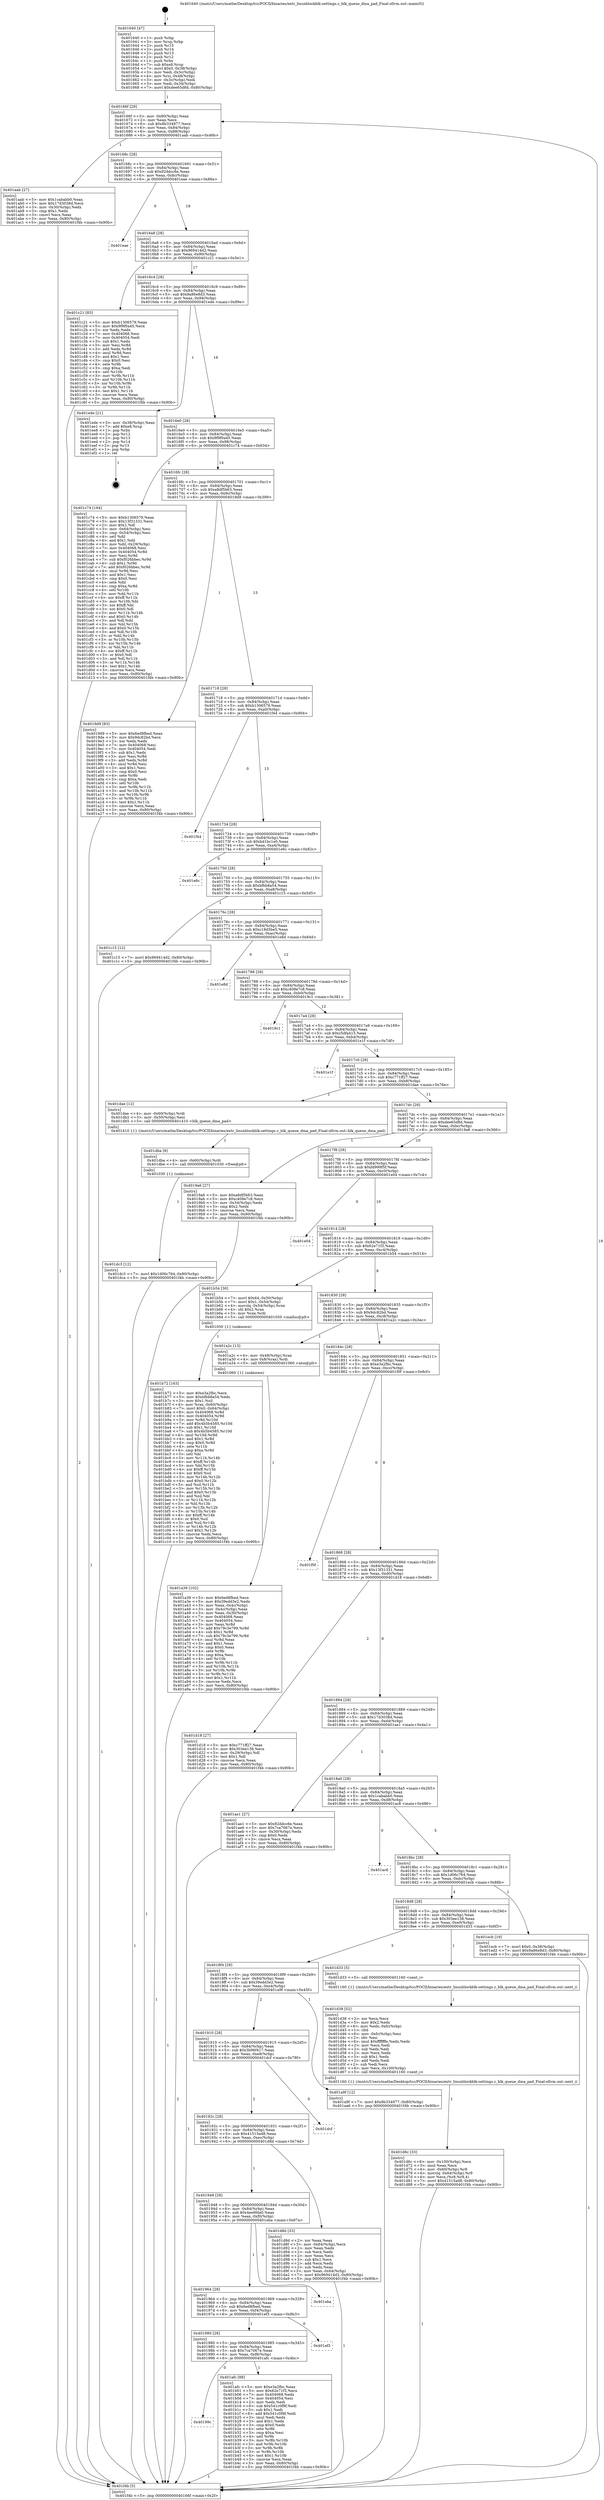 digraph "0x401640" {
  label = "0x401640 (/mnt/c/Users/mathe/Desktop/tcc/POCII/binaries/extr_linuxblockblk-settings.c_blk_queue_dma_pad_Final-ollvm.out::main(0))"
  labelloc = "t"
  node[shape=record]

  Entry [label="",width=0.3,height=0.3,shape=circle,fillcolor=black,style=filled]
  "0x40166f" [label="{
     0x40166f [29]\l
     | [instrs]\l
     &nbsp;&nbsp;0x40166f \<+3\>: mov -0x80(%rbp),%eax\l
     &nbsp;&nbsp;0x401672 \<+2\>: mov %eax,%ecx\l
     &nbsp;&nbsp;0x401674 \<+6\>: sub $0x8b334977,%ecx\l
     &nbsp;&nbsp;0x40167a \<+6\>: mov %eax,-0x84(%rbp)\l
     &nbsp;&nbsp;0x401680 \<+6\>: mov %ecx,-0x88(%rbp)\l
     &nbsp;&nbsp;0x401686 \<+6\>: je 0000000000401aab \<main+0x46b\>\l
  }"]
  "0x401aab" [label="{
     0x401aab [27]\l
     | [instrs]\l
     &nbsp;&nbsp;0x401aab \<+5\>: mov $0x1cababb0,%eax\l
     &nbsp;&nbsp;0x401ab0 \<+5\>: mov $0x17d3038d,%ecx\l
     &nbsp;&nbsp;0x401ab5 \<+3\>: mov -0x30(%rbp),%edx\l
     &nbsp;&nbsp;0x401ab8 \<+3\>: cmp $0x1,%edx\l
     &nbsp;&nbsp;0x401abb \<+3\>: cmovl %ecx,%eax\l
     &nbsp;&nbsp;0x401abe \<+3\>: mov %eax,-0x80(%rbp)\l
     &nbsp;&nbsp;0x401ac1 \<+5\>: jmp 0000000000401f4b \<main+0x90b\>\l
  }"]
  "0x40168c" [label="{
     0x40168c [28]\l
     | [instrs]\l
     &nbsp;&nbsp;0x40168c \<+5\>: jmp 0000000000401691 \<main+0x51\>\l
     &nbsp;&nbsp;0x401691 \<+6\>: mov -0x84(%rbp),%eax\l
     &nbsp;&nbsp;0x401697 \<+5\>: sub $0x92ddcc6e,%eax\l
     &nbsp;&nbsp;0x40169c \<+6\>: mov %eax,-0x8c(%rbp)\l
     &nbsp;&nbsp;0x4016a2 \<+6\>: je 0000000000401eae \<main+0x86e\>\l
  }"]
  Exit [label="",width=0.3,height=0.3,shape=circle,fillcolor=black,style=filled,peripheries=2]
  "0x401eae" [label="{
     0x401eae\l
  }", style=dashed]
  "0x4016a8" [label="{
     0x4016a8 [28]\l
     | [instrs]\l
     &nbsp;&nbsp;0x4016a8 \<+5\>: jmp 00000000004016ad \<main+0x6d\>\l
     &nbsp;&nbsp;0x4016ad \<+6\>: mov -0x84(%rbp),%eax\l
     &nbsp;&nbsp;0x4016b3 \<+5\>: sub $0x969414d2,%eax\l
     &nbsp;&nbsp;0x4016b8 \<+6\>: mov %eax,-0x90(%rbp)\l
     &nbsp;&nbsp;0x4016be \<+6\>: je 0000000000401c21 \<main+0x5e1\>\l
  }"]
  "0x401dc3" [label="{
     0x401dc3 [12]\l
     | [instrs]\l
     &nbsp;&nbsp;0x401dc3 \<+7\>: movl $0x1d06c764,-0x80(%rbp)\l
     &nbsp;&nbsp;0x401dca \<+5\>: jmp 0000000000401f4b \<main+0x90b\>\l
  }"]
  "0x401c21" [label="{
     0x401c21 [83]\l
     | [instrs]\l
     &nbsp;&nbsp;0x401c21 \<+5\>: mov $0xb1306579,%eax\l
     &nbsp;&nbsp;0x401c26 \<+5\>: mov $0x9f9f0a45,%ecx\l
     &nbsp;&nbsp;0x401c2b \<+2\>: xor %edx,%edx\l
     &nbsp;&nbsp;0x401c2d \<+7\>: mov 0x404068,%esi\l
     &nbsp;&nbsp;0x401c34 \<+7\>: mov 0x404054,%edi\l
     &nbsp;&nbsp;0x401c3b \<+3\>: sub $0x1,%edx\l
     &nbsp;&nbsp;0x401c3e \<+3\>: mov %esi,%r8d\l
     &nbsp;&nbsp;0x401c41 \<+3\>: add %edx,%r8d\l
     &nbsp;&nbsp;0x401c44 \<+4\>: imul %r8d,%esi\l
     &nbsp;&nbsp;0x401c48 \<+3\>: and $0x1,%esi\l
     &nbsp;&nbsp;0x401c4b \<+3\>: cmp $0x0,%esi\l
     &nbsp;&nbsp;0x401c4e \<+4\>: sete %r9b\l
     &nbsp;&nbsp;0x401c52 \<+3\>: cmp $0xa,%edi\l
     &nbsp;&nbsp;0x401c55 \<+4\>: setl %r10b\l
     &nbsp;&nbsp;0x401c59 \<+3\>: mov %r9b,%r11b\l
     &nbsp;&nbsp;0x401c5c \<+3\>: and %r10b,%r11b\l
     &nbsp;&nbsp;0x401c5f \<+3\>: xor %r10b,%r9b\l
     &nbsp;&nbsp;0x401c62 \<+3\>: or %r9b,%r11b\l
     &nbsp;&nbsp;0x401c65 \<+4\>: test $0x1,%r11b\l
     &nbsp;&nbsp;0x401c69 \<+3\>: cmovne %ecx,%eax\l
     &nbsp;&nbsp;0x401c6c \<+3\>: mov %eax,-0x80(%rbp)\l
     &nbsp;&nbsp;0x401c6f \<+5\>: jmp 0000000000401f4b \<main+0x90b\>\l
  }"]
  "0x4016c4" [label="{
     0x4016c4 [28]\l
     | [instrs]\l
     &nbsp;&nbsp;0x4016c4 \<+5\>: jmp 00000000004016c9 \<main+0x89\>\l
     &nbsp;&nbsp;0x4016c9 \<+6\>: mov -0x84(%rbp),%eax\l
     &nbsp;&nbsp;0x4016cf \<+5\>: sub $0x9a86e8d3,%eax\l
     &nbsp;&nbsp;0x4016d4 \<+6\>: mov %eax,-0x94(%rbp)\l
     &nbsp;&nbsp;0x4016da \<+6\>: je 0000000000401ede \<main+0x89e\>\l
  }"]
  "0x401dba" [label="{
     0x401dba [9]\l
     | [instrs]\l
     &nbsp;&nbsp;0x401dba \<+4\>: mov -0x60(%rbp),%rdi\l
     &nbsp;&nbsp;0x401dbe \<+5\>: call 0000000000401030 \<free@plt\>\l
     | [calls]\l
     &nbsp;&nbsp;0x401030 \{1\} (unknown)\l
  }"]
  "0x401ede" [label="{
     0x401ede [21]\l
     | [instrs]\l
     &nbsp;&nbsp;0x401ede \<+3\>: mov -0x38(%rbp),%eax\l
     &nbsp;&nbsp;0x401ee1 \<+7\>: add $0xe8,%rsp\l
     &nbsp;&nbsp;0x401ee8 \<+1\>: pop %rbx\l
     &nbsp;&nbsp;0x401ee9 \<+2\>: pop %r12\l
     &nbsp;&nbsp;0x401eeb \<+2\>: pop %r13\l
     &nbsp;&nbsp;0x401eed \<+2\>: pop %r14\l
     &nbsp;&nbsp;0x401eef \<+2\>: pop %r15\l
     &nbsp;&nbsp;0x401ef1 \<+1\>: pop %rbp\l
     &nbsp;&nbsp;0x401ef2 \<+1\>: ret\l
  }"]
  "0x4016e0" [label="{
     0x4016e0 [28]\l
     | [instrs]\l
     &nbsp;&nbsp;0x4016e0 \<+5\>: jmp 00000000004016e5 \<main+0xa5\>\l
     &nbsp;&nbsp;0x4016e5 \<+6\>: mov -0x84(%rbp),%eax\l
     &nbsp;&nbsp;0x4016eb \<+5\>: sub $0x9f9f0a45,%eax\l
     &nbsp;&nbsp;0x4016f0 \<+6\>: mov %eax,-0x98(%rbp)\l
     &nbsp;&nbsp;0x4016f6 \<+6\>: je 0000000000401c74 \<main+0x634\>\l
  }"]
  "0x401d6c" [label="{
     0x401d6c [33]\l
     | [instrs]\l
     &nbsp;&nbsp;0x401d6c \<+6\>: mov -0x100(%rbp),%ecx\l
     &nbsp;&nbsp;0x401d72 \<+3\>: imul %eax,%ecx\l
     &nbsp;&nbsp;0x401d75 \<+4\>: mov -0x60(%rbp),%r8\l
     &nbsp;&nbsp;0x401d79 \<+4\>: movslq -0x64(%rbp),%r9\l
     &nbsp;&nbsp;0x401d7d \<+4\>: mov %ecx,(%r8,%r9,4)\l
     &nbsp;&nbsp;0x401d81 \<+7\>: movl $0x41515ad8,-0x80(%rbp)\l
     &nbsp;&nbsp;0x401d88 \<+5\>: jmp 0000000000401f4b \<main+0x90b\>\l
  }"]
  "0x401c74" [label="{
     0x401c74 [164]\l
     | [instrs]\l
     &nbsp;&nbsp;0x401c74 \<+5\>: mov $0xb1306579,%eax\l
     &nbsp;&nbsp;0x401c79 \<+5\>: mov $0x13f31331,%ecx\l
     &nbsp;&nbsp;0x401c7e \<+2\>: mov $0x1,%dl\l
     &nbsp;&nbsp;0x401c80 \<+3\>: mov -0x64(%rbp),%esi\l
     &nbsp;&nbsp;0x401c83 \<+3\>: cmp -0x54(%rbp),%esi\l
     &nbsp;&nbsp;0x401c86 \<+4\>: setl %dil\l
     &nbsp;&nbsp;0x401c8a \<+4\>: and $0x1,%dil\l
     &nbsp;&nbsp;0x401c8e \<+4\>: mov %dil,-0x29(%rbp)\l
     &nbsp;&nbsp;0x401c92 \<+7\>: mov 0x404068,%esi\l
     &nbsp;&nbsp;0x401c99 \<+8\>: mov 0x404054,%r8d\l
     &nbsp;&nbsp;0x401ca1 \<+3\>: mov %esi,%r9d\l
     &nbsp;&nbsp;0x401ca4 \<+7\>: sub $0xf026bbec,%r9d\l
     &nbsp;&nbsp;0x401cab \<+4\>: sub $0x1,%r9d\l
     &nbsp;&nbsp;0x401caf \<+7\>: add $0xf026bbec,%r9d\l
     &nbsp;&nbsp;0x401cb6 \<+4\>: imul %r9d,%esi\l
     &nbsp;&nbsp;0x401cba \<+3\>: and $0x1,%esi\l
     &nbsp;&nbsp;0x401cbd \<+3\>: cmp $0x0,%esi\l
     &nbsp;&nbsp;0x401cc0 \<+4\>: sete %dil\l
     &nbsp;&nbsp;0x401cc4 \<+4\>: cmp $0xa,%r8d\l
     &nbsp;&nbsp;0x401cc8 \<+4\>: setl %r10b\l
     &nbsp;&nbsp;0x401ccc \<+3\>: mov %dil,%r11b\l
     &nbsp;&nbsp;0x401ccf \<+4\>: xor $0xff,%r11b\l
     &nbsp;&nbsp;0x401cd3 \<+3\>: mov %r10b,%bl\l
     &nbsp;&nbsp;0x401cd6 \<+3\>: xor $0xff,%bl\l
     &nbsp;&nbsp;0x401cd9 \<+3\>: xor $0x0,%dl\l
     &nbsp;&nbsp;0x401cdc \<+3\>: mov %r11b,%r14b\l
     &nbsp;&nbsp;0x401cdf \<+4\>: and $0x0,%r14b\l
     &nbsp;&nbsp;0x401ce3 \<+3\>: and %dl,%dil\l
     &nbsp;&nbsp;0x401ce6 \<+3\>: mov %bl,%r15b\l
     &nbsp;&nbsp;0x401ce9 \<+4\>: and $0x0,%r15b\l
     &nbsp;&nbsp;0x401ced \<+3\>: and %dl,%r10b\l
     &nbsp;&nbsp;0x401cf0 \<+3\>: or %dil,%r14b\l
     &nbsp;&nbsp;0x401cf3 \<+3\>: or %r10b,%r15b\l
     &nbsp;&nbsp;0x401cf6 \<+3\>: xor %r15b,%r14b\l
     &nbsp;&nbsp;0x401cf9 \<+3\>: or %bl,%r11b\l
     &nbsp;&nbsp;0x401cfc \<+4\>: xor $0xff,%r11b\l
     &nbsp;&nbsp;0x401d00 \<+3\>: or $0x0,%dl\l
     &nbsp;&nbsp;0x401d03 \<+3\>: and %dl,%r11b\l
     &nbsp;&nbsp;0x401d06 \<+3\>: or %r11b,%r14b\l
     &nbsp;&nbsp;0x401d09 \<+4\>: test $0x1,%r14b\l
     &nbsp;&nbsp;0x401d0d \<+3\>: cmovne %ecx,%eax\l
     &nbsp;&nbsp;0x401d10 \<+3\>: mov %eax,-0x80(%rbp)\l
     &nbsp;&nbsp;0x401d13 \<+5\>: jmp 0000000000401f4b \<main+0x90b\>\l
  }"]
  "0x4016fc" [label="{
     0x4016fc [28]\l
     | [instrs]\l
     &nbsp;&nbsp;0x4016fc \<+5\>: jmp 0000000000401701 \<main+0xc1\>\l
     &nbsp;&nbsp;0x401701 \<+6\>: mov -0x84(%rbp),%eax\l
     &nbsp;&nbsp;0x401707 \<+5\>: sub $0xa8df5b63,%eax\l
     &nbsp;&nbsp;0x40170c \<+6\>: mov %eax,-0x9c(%rbp)\l
     &nbsp;&nbsp;0x401712 \<+6\>: je 00000000004019d9 \<main+0x399\>\l
  }"]
  "0x401d38" [label="{
     0x401d38 [52]\l
     | [instrs]\l
     &nbsp;&nbsp;0x401d38 \<+2\>: xor %ecx,%ecx\l
     &nbsp;&nbsp;0x401d3a \<+5\>: mov $0x2,%edx\l
     &nbsp;&nbsp;0x401d3f \<+6\>: mov %edx,-0xfc(%rbp)\l
     &nbsp;&nbsp;0x401d45 \<+1\>: cltd\l
     &nbsp;&nbsp;0x401d46 \<+6\>: mov -0xfc(%rbp),%esi\l
     &nbsp;&nbsp;0x401d4c \<+2\>: idiv %esi\l
     &nbsp;&nbsp;0x401d4e \<+6\>: imul $0xfffffffe,%edx,%edx\l
     &nbsp;&nbsp;0x401d54 \<+2\>: mov %ecx,%edi\l
     &nbsp;&nbsp;0x401d56 \<+2\>: sub %edx,%edi\l
     &nbsp;&nbsp;0x401d58 \<+2\>: mov %ecx,%edx\l
     &nbsp;&nbsp;0x401d5a \<+3\>: sub $0x1,%edx\l
     &nbsp;&nbsp;0x401d5d \<+2\>: add %edx,%edi\l
     &nbsp;&nbsp;0x401d5f \<+2\>: sub %edi,%ecx\l
     &nbsp;&nbsp;0x401d61 \<+6\>: mov %ecx,-0x100(%rbp)\l
     &nbsp;&nbsp;0x401d67 \<+5\>: call 0000000000401160 \<next_i\>\l
     | [calls]\l
     &nbsp;&nbsp;0x401160 \{1\} (/mnt/c/Users/mathe/Desktop/tcc/POCII/binaries/extr_linuxblockblk-settings.c_blk_queue_dma_pad_Final-ollvm.out::next_i)\l
  }"]
  "0x4019d9" [label="{
     0x4019d9 [83]\l
     | [instrs]\l
     &nbsp;&nbsp;0x4019d9 \<+5\>: mov $0x6ed8fbed,%eax\l
     &nbsp;&nbsp;0x4019de \<+5\>: mov $0x9dc82bd,%ecx\l
     &nbsp;&nbsp;0x4019e3 \<+2\>: xor %edx,%edx\l
     &nbsp;&nbsp;0x4019e5 \<+7\>: mov 0x404068,%esi\l
     &nbsp;&nbsp;0x4019ec \<+7\>: mov 0x404054,%edi\l
     &nbsp;&nbsp;0x4019f3 \<+3\>: sub $0x1,%edx\l
     &nbsp;&nbsp;0x4019f6 \<+3\>: mov %esi,%r8d\l
     &nbsp;&nbsp;0x4019f9 \<+3\>: add %edx,%r8d\l
     &nbsp;&nbsp;0x4019fc \<+4\>: imul %r8d,%esi\l
     &nbsp;&nbsp;0x401a00 \<+3\>: and $0x1,%esi\l
     &nbsp;&nbsp;0x401a03 \<+3\>: cmp $0x0,%esi\l
     &nbsp;&nbsp;0x401a06 \<+4\>: sete %r9b\l
     &nbsp;&nbsp;0x401a0a \<+3\>: cmp $0xa,%edi\l
     &nbsp;&nbsp;0x401a0d \<+4\>: setl %r10b\l
     &nbsp;&nbsp;0x401a11 \<+3\>: mov %r9b,%r11b\l
     &nbsp;&nbsp;0x401a14 \<+3\>: and %r10b,%r11b\l
     &nbsp;&nbsp;0x401a17 \<+3\>: xor %r10b,%r9b\l
     &nbsp;&nbsp;0x401a1a \<+3\>: or %r9b,%r11b\l
     &nbsp;&nbsp;0x401a1d \<+4\>: test $0x1,%r11b\l
     &nbsp;&nbsp;0x401a21 \<+3\>: cmovne %ecx,%eax\l
     &nbsp;&nbsp;0x401a24 \<+3\>: mov %eax,-0x80(%rbp)\l
     &nbsp;&nbsp;0x401a27 \<+5\>: jmp 0000000000401f4b \<main+0x90b\>\l
  }"]
  "0x401718" [label="{
     0x401718 [28]\l
     | [instrs]\l
     &nbsp;&nbsp;0x401718 \<+5\>: jmp 000000000040171d \<main+0xdd\>\l
     &nbsp;&nbsp;0x40171d \<+6\>: mov -0x84(%rbp),%eax\l
     &nbsp;&nbsp;0x401723 \<+5\>: sub $0xb1306579,%eax\l
     &nbsp;&nbsp;0x401728 \<+6\>: mov %eax,-0xa0(%rbp)\l
     &nbsp;&nbsp;0x40172e \<+6\>: je 0000000000401f44 \<main+0x904\>\l
  }"]
  "0x401b72" [label="{
     0x401b72 [163]\l
     | [instrs]\l
     &nbsp;&nbsp;0x401b72 \<+5\>: mov $0xe3a2fbc,%ecx\l
     &nbsp;&nbsp;0x401b77 \<+5\>: mov $0xbfbb8a54,%edx\l
     &nbsp;&nbsp;0x401b7c \<+3\>: mov $0x1,%sil\l
     &nbsp;&nbsp;0x401b7f \<+4\>: mov %rax,-0x60(%rbp)\l
     &nbsp;&nbsp;0x401b83 \<+7\>: movl $0x0,-0x64(%rbp)\l
     &nbsp;&nbsp;0x401b8a \<+8\>: mov 0x404068,%r8d\l
     &nbsp;&nbsp;0x401b92 \<+8\>: mov 0x404054,%r9d\l
     &nbsp;&nbsp;0x401b9a \<+3\>: mov %r8d,%r10d\l
     &nbsp;&nbsp;0x401b9d \<+7\>: add $0x4b5b4585,%r10d\l
     &nbsp;&nbsp;0x401ba4 \<+4\>: sub $0x1,%r10d\l
     &nbsp;&nbsp;0x401ba8 \<+7\>: sub $0x4b5b4585,%r10d\l
     &nbsp;&nbsp;0x401baf \<+4\>: imul %r10d,%r8d\l
     &nbsp;&nbsp;0x401bb3 \<+4\>: and $0x1,%r8d\l
     &nbsp;&nbsp;0x401bb7 \<+4\>: cmp $0x0,%r8d\l
     &nbsp;&nbsp;0x401bbb \<+4\>: sete %r11b\l
     &nbsp;&nbsp;0x401bbf \<+4\>: cmp $0xa,%r9d\l
     &nbsp;&nbsp;0x401bc3 \<+3\>: setl %bl\l
     &nbsp;&nbsp;0x401bc6 \<+3\>: mov %r11b,%r14b\l
     &nbsp;&nbsp;0x401bc9 \<+4\>: xor $0xff,%r14b\l
     &nbsp;&nbsp;0x401bcd \<+3\>: mov %bl,%r15b\l
     &nbsp;&nbsp;0x401bd0 \<+4\>: xor $0xff,%r15b\l
     &nbsp;&nbsp;0x401bd4 \<+4\>: xor $0x0,%sil\l
     &nbsp;&nbsp;0x401bd8 \<+3\>: mov %r14b,%r12b\l
     &nbsp;&nbsp;0x401bdb \<+4\>: and $0x0,%r12b\l
     &nbsp;&nbsp;0x401bdf \<+3\>: and %sil,%r11b\l
     &nbsp;&nbsp;0x401be2 \<+3\>: mov %r15b,%r13b\l
     &nbsp;&nbsp;0x401be5 \<+4\>: and $0x0,%r13b\l
     &nbsp;&nbsp;0x401be9 \<+3\>: and %sil,%bl\l
     &nbsp;&nbsp;0x401bec \<+3\>: or %r11b,%r12b\l
     &nbsp;&nbsp;0x401bef \<+3\>: or %bl,%r13b\l
     &nbsp;&nbsp;0x401bf2 \<+3\>: xor %r13b,%r12b\l
     &nbsp;&nbsp;0x401bf5 \<+3\>: or %r15b,%r14b\l
     &nbsp;&nbsp;0x401bf8 \<+4\>: xor $0xff,%r14b\l
     &nbsp;&nbsp;0x401bfc \<+4\>: or $0x0,%sil\l
     &nbsp;&nbsp;0x401c00 \<+3\>: and %sil,%r14b\l
     &nbsp;&nbsp;0x401c03 \<+3\>: or %r14b,%r12b\l
     &nbsp;&nbsp;0x401c06 \<+4\>: test $0x1,%r12b\l
     &nbsp;&nbsp;0x401c0a \<+3\>: cmovne %edx,%ecx\l
     &nbsp;&nbsp;0x401c0d \<+3\>: mov %ecx,-0x80(%rbp)\l
     &nbsp;&nbsp;0x401c10 \<+5\>: jmp 0000000000401f4b \<main+0x90b\>\l
  }"]
  "0x401f44" [label="{
     0x401f44\l
  }", style=dashed]
  "0x401734" [label="{
     0x401734 [28]\l
     | [instrs]\l
     &nbsp;&nbsp;0x401734 \<+5\>: jmp 0000000000401739 \<main+0xf9\>\l
     &nbsp;&nbsp;0x401739 \<+6\>: mov -0x84(%rbp),%eax\l
     &nbsp;&nbsp;0x40173f \<+5\>: sub $0xbd1bc1e0,%eax\l
     &nbsp;&nbsp;0x401744 \<+6\>: mov %eax,-0xa4(%rbp)\l
     &nbsp;&nbsp;0x40174a \<+6\>: je 0000000000401e6c \<main+0x82c\>\l
  }"]
  "0x40199c" [label="{
     0x40199c\l
  }", style=dashed]
  "0x401e6c" [label="{
     0x401e6c\l
  }", style=dashed]
  "0x401750" [label="{
     0x401750 [28]\l
     | [instrs]\l
     &nbsp;&nbsp;0x401750 \<+5\>: jmp 0000000000401755 \<main+0x115\>\l
     &nbsp;&nbsp;0x401755 \<+6\>: mov -0x84(%rbp),%eax\l
     &nbsp;&nbsp;0x40175b \<+5\>: sub $0xbfbb8a54,%eax\l
     &nbsp;&nbsp;0x401760 \<+6\>: mov %eax,-0xa8(%rbp)\l
     &nbsp;&nbsp;0x401766 \<+6\>: je 0000000000401c15 \<main+0x5d5\>\l
  }"]
  "0x401afc" [label="{
     0x401afc [88]\l
     | [instrs]\l
     &nbsp;&nbsp;0x401afc \<+5\>: mov $0xe3a2fbc,%eax\l
     &nbsp;&nbsp;0x401b01 \<+5\>: mov $0x62e71f3,%ecx\l
     &nbsp;&nbsp;0x401b06 \<+7\>: mov 0x404068,%edx\l
     &nbsp;&nbsp;0x401b0d \<+7\>: mov 0x404054,%esi\l
     &nbsp;&nbsp;0x401b14 \<+2\>: mov %edx,%edi\l
     &nbsp;&nbsp;0x401b16 \<+6\>: sub $0x541c0f9f,%edi\l
     &nbsp;&nbsp;0x401b1c \<+3\>: sub $0x1,%edi\l
     &nbsp;&nbsp;0x401b1f \<+6\>: add $0x541c0f9f,%edi\l
     &nbsp;&nbsp;0x401b25 \<+3\>: imul %edi,%edx\l
     &nbsp;&nbsp;0x401b28 \<+3\>: and $0x1,%edx\l
     &nbsp;&nbsp;0x401b2b \<+3\>: cmp $0x0,%edx\l
     &nbsp;&nbsp;0x401b2e \<+4\>: sete %r8b\l
     &nbsp;&nbsp;0x401b32 \<+3\>: cmp $0xa,%esi\l
     &nbsp;&nbsp;0x401b35 \<+4\>: setl %r9b\l
     &nbsp;&nbsp;0x401b39 \<+3\>: mov %r8b,%r10b\l
     &nbsp;&nbsp;0x401b3c \<+3\>: and %r9b,%r10b\l
     &nbsp;&nbsp;0x401b3f \<+3\>: xor %r9b,%r8b\l
     &nbsp;&nbsp;0x401b42 \<+3\>: or %r8b,%r10b\l
     &nbsp;&nbsp;0x401b45 \<+4\>: test $0x1,%r10b\l
     &nbsp;&nbsp;0x401b49 \<+3\>: cmovne %ecx,%eax\l
     &nbsp;&nbsp;0x401b4c \<+3\>: mov %eax,-0x80(%rbp)\l
     &nbsp;&nbsp;0x401b4f \<+5\>: jmp 0000000000401f4b \<main+0x90b\>\l
  }"]
  "0x401c15" [label="{
     0x401c15 [12]\l
     | [instrs]\l
     &nbsp;&nbsp;0x401c15 \<+7\>: movl $0x969414d2,-0x80(%rbp)\l
     &nbsp;&nbsp;0x401c1c \<+5\>: jmp 0000000000401f4b \<main+0x90b\>\l
  }"]
  "0x40176c" [label="{
     0x40176c [28]\l
     | [instrs]\l
     &nbsp;&nbsp;0x40176c \<+5\>: jmp 0000000000401771 \<main+0x131\>\l
     &nbsp;&nbsp;0x401771 \<+6\>: mov -0x84(%rbp),%eax\l
     &nbsp;&nbsp;0x401777 \<+5\>: sub $0xc18d5be5,%eax\l
     &nbsp;&nbsp;0x40177c \<+6\>: mov %eax,-0xac(%rbp)\l
     &nbsp;&nbsp;0x401782 \<+6\>: je 0000000000401e8d \<main+0x84d\>\l
  }"]
  "0x401980" [label="{
     0x401980 [28]\l
     | [instrs]\l
     &nbsp;&nbsp;0x401980 \<+5\>: jmp 0000000000401985 \<main+0x345\>\l
     &nbsp;&nbsp;0x401985 \<+6\>: mov -0x84(%rbp),%eax\l
     &nbsp;&nbsp;0x40198b \<+5\>: sub $0x7ca7067e,%eax\l
     &nbsp;&nbsp;0x401990 \<+6\>: mov %eax,-0xf8(%rbp)\l
     &nbsp;&nbsp;0x401996 \<+6\>: je 0000000000401afc \<main+0x4bc\>\l
  }"]
  "0x401e8d" [label="{
     0x401e8d\l
  }", style=dashed]
  "0x401788" [label="{
     0x401788 [28]\l
     | [instrs]\l
     &nbsp;&nbsp;0x401788 \<+5\>: jmp 000000000040178d \<main+0x14d\>\l
     &nbsp;&nbsp;0x40178d \<+6\>: mov -0x84(%rbp),%eax\l
     &nbsp;&nbsp;0x401793 \<+5\>: sub $0xc408e7c8,%eax\l
     &nbsp;&nbsp;0x401798 \<+6\>: mov %eax,-0xb0(%rbp)\l
     &nbsp;&nbsp;0x40179e \<+6\>: je 00000000004019c1 \<main+0x381\>\l
  }"]
  "0x401ef3" [label="{
     0x401ef3\l
  }", style=dashed]
  "0x4019c1" [label="{
     0x4019c1\l
  }", style=dashed]
  "0x4017a4" [label="{
     0x4017a4 [28]\l
     | [instrs]\l
     &nbsp;&nbsp;0x4017a4 \<+5\>: jmp 00000000004017a9 \<main+0x169\>\l
     &nbsp;&nbsp;0x4017a9 \<+6\>: mov -0x84(%rbp),%eax\l
     &nbsp;&nbsp;0x4017af \<+5\>: sub $0xc5dfa415,%eax\l
     &nbsp;&nbsp;0x4017b4 \<+6\>: mov %eax,-0xb4(%rbp)\l
     &nbsp;&nbsp;0x4017ba \<+6\>: je 0000000000401e1f \<main+0x7df\>\l
  }"]
  "0x401964" [label="{
     0x401964 [28]\l
     | [instrs]\l
     &nbsp;&nbsp;0x401964 \<+5\>: jmp 0000000000401969 \<main+0x329\>\l
     &nbsp;&nbsp;0x401969 \<+6\>: mov -0x84(%rbp),%eax\l
     &nbsp;&nbsp;0x40196f \<+5\>: sub $0x6ed8fbed,%eax\l
     &nbsp;&nbsp;0x401974 \<+6\>: mov %eax,-0xf4(%rbp)\l
     &nbsp;&nbsp;0x40197a \<+6\>: je 0000000000401ef3 \<main+0x8b3\>\l
  }"]
  "0x401e1f" [label="{
     0x401e1f\l
  }", style=dashed]
  "0x4017c0" [label="{
     0x4017c0 [28]\l
     | [instrs]\l
     &nbsp;&nbsp;0x4017c0 \<+5\>: jmp 00000000004017c5 \<main+0x185\>\l
     &nbsp;&nbsp;0x4017c5 \<+6\>: mov -0x84(%rbp),%eax\l
     &nbsp;&nbsp;0x4017cb \<+5\>: sub $0xc771ff27,%eax\l
     &nbsp;&nbsp;0x4017d0 \<+6\>: mov %eax,-0xb8(%rbp)\l
     &nbsp;&nbsp;0x4017d6 \<+6\>: je 0000000000401dae \<main+0x76e\>\l
  }"]
  "0x401eba" [label="{
     0x401eba\l
  }", style=dashed]
  "0x401dae" [label="{
     0x401dae [12]\l
     | [instrs]\l
     &nbsp;&nbsp;0x401dae \<+4\>: mov -0x60(%rbp),%rdi\l
     &nbsp;&nbsp;0x401db2 \<+3\>: mov -0x50(%rbp),%esi\l
     &nbsp;&nbsp;0x401db5 \<+5\>: call 0000000000401410 \<blk_queue_dma_pad\>\l
     | [calls]\l
     &nbsp;&nbsp;0x401410 \{1\} (/mnt/c/Users/mathe/Desktop/tcc/POCII/binaries/extr_linuxblockblk-settings.c_blk_queue_dma_pad_Final-ollvm.out::blk_queue_dma_pad)\l
  }"]
  "0x4017dc" [label="{
     0x4017dc [28]\l
     | [instrs]\l
     &nbsp;&nbsp;0x4017dc \<+5\>: jmp 00000000004017e1 \<main+0x1a1\>\l
     &nbsp;&nbsp;0x4017e1 \<+6\>: mov -0x84(%rbp),%eax\l
     &nbsp;&nbsp;0x4017e7 \<+5\>: sub $0xdee65d8d,%eax\l
     &nbsp;&nbsp;0x4017ec \<+6\>: mov %eax,-0xbc(%rbp)\l
     &nbsp;&nbsp;0x4017f2 \<+6\>: je 00000000004019a6 \<main+0x366\>\l
  }"]
  "0x401948" [label="{
     0x401948 [28]\l
     | [instrs]\l
     &nbsp;&nbsp;0x401948 \<+5\>: jmp 000000000040194d \<main+0x30d\>\l
     &nbsp;&nbsp;0x40194d \<+6\>: mov -0x84(%rbp),%eax\l
     &nbsp;&nbsp;0x401953 \<+5\>: sub $0x4ee9fda0,%eax\l
     &nbsp;&nbsp;0x401958 \<+6\>: mov %eax,-0xf0(%rbp)\l
     &nbsp;&nbsp;0x40195e \<+6\>: je 0000000000401eba \<main+0x87a\>\l
  }"]
  "0x4019a6" [label="{
     0x4019a6 [27]\l
     | [instrs]\l
     &nbsp;&nbsp;0x4019a6 \<+5\>: mov $0xa8df5b63,%eax\l
     &nbsp;&nbsp;0x4019ab \<+5\>: mov $0xc408e7c8,%ecx\l
     &nbsp;&nbsp;0x4019b0 \<+3\>: mov -0x34(%rbp),%edx\l
     &nbsp;&nbsp;0x4019b3 \<+3\>: cmp $0x2,%edx\l
     &nbsp;&nbsp;0x4019b6 \<+3\>: cmovne %ecx,%eax\l
     &nbsp;&nbsp;0x4019b9 \<+3\>: mov %eax,-0x80(%rbp)\l
     &nbsp;&nbsp;0x4019bc \<+5\>: jmp 0000000000401f4b \<main+0x90b\>\l
  }"]
  "0x4017f8" [label="{
     0x4017f8 [28]\l
     | [instrs]\l
     &nbsp;&nbsp;0x4017f8 \<+5\>: jmp 00000000004017fd \<main+0x1bd\>\l
     &nbsp;&nbsp;0x4017fd \<+6\>: mov -0x84(%rbp),%eax\l
     &nbsp;&nbsp;0x401803 \<+5\>: sub $0xfd999f5f,%eax\l
     &nbsp;&nbsp;0x401808 \<+6\>: mov %eax,-0xc0(%rbp)\l
     &nbsp;&nbsp;0x40180e \<+6\>: je 0000000000401e04 \<main+0x7c4\>\l
  }"]
  "0x401f4b" [label="{
     0x401f4b [5]\l
     | [instrs]\l
     &nbsp;&nbsp;0x401f4b \<+5\>: jmp 000000000040166f \<main+0x2f\>\l
  }"]
  "0x401640" [label="{
     0x401640 [47]\l
     | [instrs]\l
     &nbsp;&nbsp;0x401640 \<+1\>: push %rbp\l
     &nbsp;&nbsp;0x401641 \<+3\>: mov %rsp,%rbp\l
     &nbsp;&nbsp;0x401644 \<+2\>: push %r15\l
     &nbsp;&nbsp;0x401646 \<+2\>: push %r14\l
     &nbsp;&nbsp;0x401648 \<+2\>: push %r13\l
     &nbsp;&nbsp;0x40164a \<+2\>: push %r12\l
     &nbsp;&nbsp;0x40164c \<+1\>: push %rbx\l
     &nbsp;&nbsp;0x40164d \<+7\>: sub $0xe8,%rsp\l
     &nbsp;&nbsp;0x401654 \<+7\>: movl $0x0,-0x38(%rbp)\l
     &nbsp;&nbsp;0x40165b \<+3\>: mov %edi,-0x3c(%rbp)\l
     &nbsp;&nbsp;0x40165e \<+4\>: mov %rsi,-0x48(%rbp)\l
     &nbsp;&nbsp;0x401662 \<+3\>: mov -0x3c(%rbp),%edi\l
     &nbsp;&nbsp;0x401665 \<+3\>: mov %edi,-0x34(%rbp)\l
     &nbsp;&nbsp;0x401668 \<+7\>: movl $0xdee65d8d,-0x80(%rbp)\l
  }"]
  "0x401d8d" [label="{
     0x401d8d [33]\l
     | [instrs]\l
     &nbsp;&nbsp;0x401d8d \<+2\>: xor %eax,%eax\l
     &nbsp;&nbsp;0x401d8f \<+3\>: mov -0x64(%rbp),%ecx\l
     &nbsp;&nbsp;0x401d92 \<+2\>: mov %eax,%edx\l
     &nbsp;&nbsp;0x401d94 \<+2\>: sub %ecx,%edx\l
     &nbsp;&nbsp;0x401d96 \<+2\>: mov %eax,%ecx\l
     &nbsp;&nbsp;0x401d98 \<+3\>: sub $0x1,%ecx\l
     &nbsp;&nbsp;0x401d9b \<+2\>: add %ecx,%edx\l
     &nbsp;&nbsp;0x401d9d \<+2\>: sub %edx,%eax\l
     &nbsp;&nbsp;0x401d9f \<+3\>: mov %eax,-0x64(%rbp)\l
     &nbsp;&nbsp;0x401da2 \<+7\>: movl $0x969414d2,-0x80(%rbp)\l
     &nbsp;&nbsp;0x401da9 \<+5\>: jmp 0000000000401f4b \<main+0x90b\>\l
  }"]
  "0x401e04" [label="{
     0x401e04\l
  }", style=dashed]
  "0x401814" [label="{
     0x401814 [28]\l
     | [instrs]\l
     &nbsp;&nbsp;0x401814 \<+5\>: jmp 0000000000401819 \<main+0x1d9\>\l
     &nbsp;&nbsp;0x401819 \<+6\>: mov -0x84(%rbp),%eax\l
     &nbsp;&nbsp;0x40181f \<+5\>: sub $0x62e71f3,%eax\l
     &nbsp;&nbsp;0x401824 \<+6\>: mov %eax,-0xc4(%rbp)\l
     &nbsp;&nbsp;0x40182a \<+6\>: je 0000000000401b54 \<main+0x514\>\l
  }"]
  "0x40192c" [label="{
     0x40192c [28]\l
     | [instrs]\l
     &nbsp;&nbsp;0x40192c \<+5\>: jmp 0000000000401931 \<main+0x2f1\>\l
     &nbsp;&nbsp;0x401931 \<+6\>: mov -0x84(%rbp),%eax\l
     &nbsp;&nbsp;0x401937 \<+5\>: sub $0x41515ad8,%eax\l
     &nbsp;&nbsp;0x40193c \<+6\>: mov %eax,-0xec(%rbp)\l
     &nbsp;&nbsp;0x401942 \<+6\>: je 0000000000401d8d \<main+0x74d\>\l
  }"]
  "0x401b54" [label="{
     0x401b54 [30]\l
     | [instrs]\l
     &nbsp;&nbsp;0x401b54 \<+7\>: movl $0x64,-0x50(%rbp)\l
     &nbsp;&nbsp;0x401b5b \<+7\>: movl $0x1,-0x54(%rbp)\l
     &nbsp;&nbsp;0x401b62 \<+4\>: movslq -0x54(%rbp),%rax\l
     &nbsp;&nbsp;0x401b66 \<+4\>: shl $0x2,%rax\l
     &nbsp;&nbsp;0x401b6a \<+3\>: mov %rax,%rdi\l
     &nbsp;&nbsp;0x401b6d \<+5\>: call 0000000000401050 \<malloc@plt\>\l
     | [calls]\l
     &nbsp;&nbsp;0x401050 \{1\} (unknown)\l
  }"]
  "0x401830" [label="{
     0x401830 [28]\l
     | [instrs]\l
     &nbsp;&nbsp;0x401830 \<+5\>: jmp 0000000000401835 \<main+0x1f5\>\l
     &nbsp;&nbsp;0x401835 \<+6\>: mov -0x84(%rbp),%eax\l
     &nbsp;&nbsp;0x40183b \<+5\>: sub $0x9dc82bd,%eax\l
     &nbsp;&nbsp;0x401840 \<+6\>: mov %eax,-0xc8(%rbp)\l
     &nbsp;&nbsp;0x401846 \<+6\>: je 0000000000401a2c \<main+0x3ec\>\l
  }"]
  "0x401dcf" [label="{
     0x401dcf\l
  }", style=dashed]
  "0x401a2c" [label="{
     0x401a2c [13]\l
     | [instrs]\l
     &nbsp;&nbsp;0x401a2c \<+4\>: mov -0x48(%rbp),%rax\l
     &nbsp;&nbsp;0x401a30 \<+4\>: mov 0x8(%rax),%rdi\l
     &nbsp;&nbsp;0x401a34 \<+5\>: call 0000000000401060 \<atoi@plt\>\l
     | [calls]\l
     &nbsp;&nbsp;0x401060 \{1\} (unknown)\l
  }"]
  "0x40184c" [label="{
     0x40184c [28]\l
     | [instrs]\l
     &nbsp;&nbsp;0x40184c \<+5\>: jmp 0000000000401851 \<main+0x211\>\l
     &nbsp;&nbsp;0x401851 \<+6\>: mov -0x84(%rbp),%eax\l
     &nbsp;&nbsp;0x401857 \<+5\>: sub $0xe3a2fbc,%eax\l
     &nbsp;&nbsp;0x40185c \<+6\>: mov %eax,-0xcc(%rbp)\l
     &nbsp;&nbsp;0x401862 \<+6\>: je 0000000000401f0f \<main+0x8cf\>\l
  }"]
  "0x401a39" [label="{
     0x401a39 [102]\l
     | [instrs]\l
     &nbsp;&nbsp;0x401a39 \<+5\>: mov $0x6ed8fbed,%ecx\l
     &nbsp;&nbsp;0x401a3e \<+5\>: mov $0x39edd3e2,%edx\l
     &nbsp;&nbsp;0x401a43 \<+3\>: mov %eax,-0x4c(%rbp)\l
     &nbsp;&nbsp;0x401a46 \<+3\>: mov -0x4c(%rbp),%eax\l
     &nbsp;&nbsp;0x401a49 \<+3\>: mov %eax,-0x30(%rbp)\l
     &nbsp;&nbsp;0x401a4c \<+7\>: mov 0x404068,%eax\l
     &nbsp;&nbsp;0x401a53 \<+7\>: mov 0x404054,%esi\l
     &nbsp;&nbsp;0x401a5a \<+3\>: mov %eax,%r8d\l
     &nbsp;&nbsp;0x401a5d \<+7\>: add $0x79c3e799,%r8d\l
     &nbsp;&nbsp;0x401a64 \<+4\>: sub $0x1,%r8d\l
     &nbsp;&nbsp;0x401a68 \<+7\>: sub $0x79c3e799,%r8d\l
     &nbsp;&nbsp;0x401a6f \<+4\>: imul %r8d,%eax\l
     &nbsp;&nbsp;0x401a73 \<+3\>: and $0x1,%eax\l
     &nbsp;&nbsp;0x401a76 \<+3\>: cmp $0x0,%eax\l
     &nbsp;&nbsp;0x401a79 \<+4\>: sete %r9b\l
     &nbsp;&nbsp;0x401a7d \<+3\>: cmp $0xa,%esi\l
     &nbsp;&nbsp;0x401a80 \<+4\>: setl %r10b\l
     &nbsp;&nbsp;0x401a84 \<+3\>: mov %r9b,%r11b\l
     &nbsp;&nbsp;0x401a87 \<+3\>: and %r10b,%r11b\l
     &nbsp;&nbsp;0x401a8a \<+3\>: xor %r10b,%r9b\l
     &nbsp;&nbsp;0x401a8d \<+3\>: or %r9b,%r11b\l
     &nbsp;&nbsp;0x401a90 \<+4\>: test $0x1,%r11b\l
     &nbsp;&nbsp;0x401a94 \<+3\>: cmovne %edx,%ecx\l
     &nbsp;&nbsp;0x401a97 \<+3\>: mov %ecx,-0x80(%rbp)\l
     &nbsp;&nbsp;0x401a9a \<+5\>: jmp 0000000000401f4b \<main+0x90b\>\l
  }"]
  "0x401910" [label="{
     0x401910 [28]\l
     | [instrs]\l
     &nbsp;&nbsp;0x401910 \<+5\>: jmp 0000000000401915 \<main+0x2d5\>\l
     &nbsp;&nbsp;0x401915 \<+6\>: mov -0x84(%rbp),%eax\l
     &nbsp;&nbsp;0x40191b \<+5\>: sub $0x3b96f417,%eax\l
     &nbsp;&nbsp;0x401920 \<+6\>: mov %eax,-0xe8(%rbp)\l
     &nbsp;&nbsp;0x401926 \<+6\>: je 0000000000401dcf \<main+0x78f\>\l
  }"]
  "0x401f0f" [label="{
     0x401f0f\l
  }", style=dashed]
  "0x401868" [label="{
     0x401868 [28]\l
     | [instrs]\l
     &nbsp;&nbsp;0x401868 \<+5\>: jmp 000000000040186d \<main+0x22d\>\l
     &nbsp;&nbsp;0x40186d \<+6\>: mov -0x84(%rbp),%eax\l
     &nbsp;&nbsp;0x401873 \<+5\>: sub $0x13f31331,%eax\l
     &nbsp;&nbsp;0x401878 \<+6\>: mov %eax,-0xd0(%rbp)\l
     &nbsp;&nbsp;0x40187e \<+6\>: je 0000000000401d18 \<main+0x6d8\>\l
  }"]
  "0x401a9f" [label="{
     0x401a9f [12]\l
     | [instrs]\l
     &nbsp;&nbsp;0x401a9f \<+7\>: movl $0x8b334977,-0x80(%rbp)\l
     &nbsp;&nbsp;0x401aa6 \<+5\>: jmp 0000000000401f4b \<main+0x90b\>\l
  }"]
  "0x401d18" [label="{
     0x401d18 [27]\l
     | [instrs]\l
     &nbsp;&nbsp;0x401d18 \<+5\>: mov $0xc771ff27,%eax\l
     &nbsp;&nbsp;0x401d1d \<+5\>: mov $0x303ee138,%ecx\l
     &nbsp;&nbsp;0x401d22 \<+3\>: mov -0x29(%rbp),%dl\l
     &nbsp;&nbsp;0x401d25 \<+3\>: test $0x1,%dl\l
     &nbsp;&nbsp;0x401d28 \<+3\>: cmovne %ecx,%eax\l
     &nbsp;&nbsp;0x401d2b \<+3\>: mov %eax,-0x80(%rbp)\l
     &nbsp;&nbsp;0x401d2e \<+5\>: jmp 0000000000401f4b \<main+0x90b\>\l
  }"]
  "0x401884" [label="{
     0x401884 [28]\l
     | [instrs]\l
     &nbsp;&nbsp;0x401884 \<+5\>: jmp 0000000000401889 \<main+0x249\>\l
     &nbsp;&nbsp;0x401889 \<+6\>: mov -0x84(%rbp),%eax\l
     &nbsp;&nbsp;0x40188f \<+5\>: sub $0x17d3038d,%eax\l
     &nbsp;&nbsp;0x401894 \<+6\>: mov %eax,-0xd4(%rbp)\l
     &nbsp;&nbsp;0x40189a \<+6\>: je 0000000000401ae1 \<main+0x4a1\>\l
  }"]
  "0x4018f4" [label="{
     0x4018f4 [28]\l
     | [instrs]\l
     &nbsp;&nbsp;0x4018f4 \<+5\>: jmp 00000000004018f9 \<main+0x2b9\>\l
     &nbsp;&nbsp;0x4018f9 \<+6\>: mov -0x84(%rbp),%eax\l
     &nbsp;&nbsp;0x4018ff \<+5\>: sub $0x39edd3e2,%eax\l
     &nbsp;&nbsp;0x401904 \<+6\>: mov %eax,-0xe4(%rbp)\l
     &nbsp;&nbsp;0x40190a \<+6\>: je 0000000000401a9f \<main+0x45f\>\l
  }"]
  "0x401ae1" [label="{
     0x401ae1 [27]\l
     | [instrs]\l
     &nbsp;&nbsp;0x401ae1 \<+5\>: mov $0x92ddcc6e,%eax\l
     &nbsp;&nbsp;0x401ae6 \<+5\>: mov $0x7ca7067e,%ecx\l
     &nbsp;&nbsp;0x401aeb \<+3\>: mov -0x30(%rbp),%edx\l
     &nbsp;&nbsp;0x401aee \<+3\>: cmp $0x0,%edx\l
     &nbsp;&nbsp;0x401af1 \<+3\>: cmove %ecx,%eax\l
     &nbsp;&nbsp;0x401af4 \<+3\>: mov %eax,-0x80(%rbp)\l
     &nbsp;&nbsp;0x401af7 \<+5\>: jmp 0000000000401f4b \<main+0x90b\>\l
  }"]
  "0x4018a0" [label="{
     0x4018a0 [28]\l
     | [instrs]\l
     &nbsp;&nbsp;0x4018a0 \<+5\>: jmp 00000000004018a5 \<main+0x265\>\l
     &nbsp;&nbsp;0x4018a5 \<+6\>: mov -0x84(%rbp),%eax\l
     &nbsp;&nbsp;0x4018ab \<+5\>: sub $0x1cababb0,%eax\l
     &nbsp;&nbsp;0x4018b0 \<+6\>: mov %eax,-0xd8(%rbp)\l
     &nbsp;&nbsp;0x4018b6 \<+6\>: je 0000000000401ac6 \<main+0x486\>\l
  }"]
  "0x401d33" [label="{
     0x401d33 [5]\l
     | [instrs]\l
     &nbsp;&nbsp;0x401d33 \<+5\>: call 0000000000401160 \<next_i\>\l
     | [calls]\l
     &nbsp;&nbsp;0x401160 \{1\} (/mnt/c/Users/mathe/Desktop/tcc/POCII/binaries/extr_linuxblockblk-settings.c_blk_queue_dma_pad_Final-ollvm.out::next_i)\l
  }"]
  "0x401ac6" [label="{
     0x401ac6\l
  }", style=dashed]
  "0x4018bc" [label="{
     0x4018bc [28]\l
     | [instrs]\l
     &nbsp;&nbsp;0x4018bc \<+5\>: jmp 00000000004018c1 \<main+0x281\>\l
     &nbsp;&nbsp;0x4018c1 \<+6\>: mov -0x84(%rbp),%eax\l
     &nbsp;&nbsp;0x4018c7 \<+5\>: sub $0x1d06c764,%eax\l
     &nbsp;&nbsp;0x4018cc \<+6\>: mov %eax,-0xdc(%rbp)\l
     &nbsp;&nbsp;0x4018d2 \<+6\>: je 0000000000401ecb \<main+0x88b\>\l
  }"]
  "0x4018d8" [label="{
     0x4018d8 [28]\l
     | [instrs]\l
     &nbsp;&nbsp;0x4018d8 \<+5\>: jmp 00000000004018dd \<main+0x29d\>\l
     &nbsp;&nbsp;0x4018dd \<+6\>: mov -0x84(%rbp),%eax\l
     &nbsp;&nbsp;0x4018e3 \<+5\>: sub $0x303ee138,%eax\l
     &nbsp;&nbsp;0x4018e8 \<+6\>: mov %eax,-0xe0(%rbp)\l
     &nbsp;&nbsp;0x4018ee \<+6\>: je 0000000000401d33 \<main+0x6f3\>\l
  }"]
  "0x401ecb" [label="{
     0x401ecb [19]\l
     | [instrs]\l
     &nbsp;&nbsp;0x401ecb \<+7\>: movl $0x0,-0x38(%rbp)\l
     &nbsp;&nbsp;0x401ed2 \<+7\>: movl $0x9a86e8d3,-0x80(%rbp)\l
     &nbsp;&nbsp;0x401ed9 \<+5\>: jmp 0000000000401f4b \<main+0x90b\>\l
  }"]
  Entry -> "0x401640" [label=" 1"]
  "0x40166f" -> "0x401aab" [label=" 1"]
  "0x40166f" -> "0x40168c" [label=" 19"]
  "0x401ede" -> Exit [label=" 1"]
  "0x40168c" -> "0x401eae" [label=" 0"]
  "0x40168c" -> "0x4016a8" [label=" 19"]
  "0x401ecb" -> "0x401f4b" [label=" 1"]
  "0x4016a8" -> "0x401c21" [label=" 2"]
  "0x4016a8" -> "0x4016c4" [label=" 17"]
  "0x401dc3" -> "0x401f4b" [label=" 1"]
  "0x4016c4" -> "0x401ede" [label=" 1"]
  "0x4016c4" -> "0x4016e0" [label=" 16"]
  "0x401dba" -> "0x401dc3" [label=" 1"]
  "0x4016e0" -> "0x401c74" [label=" 2"]
  "0x4016e0" -> "0x4016fc" [label=" 14"]
  "0x401dae" -> "0x401dba" [label=" 1"]
  "0x4016fc" -> "0x4019d9" [label=" 1"]
  "0x4016fc" -> "0x401718" [label=" 13"]
  "0x401d8d" -> "0x401f4b" [label=" 1"]
  "0x401718" -> "0x401f44" [label=" 0"]
  "0x401718" -> "0x401734" [label=" 13"]
  "0x401d6c" -> "0x401f4b" [label=" 1"]
  "0x401734" -> "0x401e6c" [label=" 0"]
  "0x401734" -> "0x401750" [label=" 13"]
  "0x401d38" -> "0x401d6c" [label=" 1"]
  "0x401750" -> "0x401c15" [label=" 1"]
  "0x401750" -> "0x40176c" [label=" 12"]
  "0x401d33" -> "0x401d38" [label=" 1"]
  "0x40176c" -> "0x401e8d" [label=" 0"]
  "0x40176c" -> "0x401788" [label=" 12"]
  "0x401c74" -> "0x401f4b" [label=" 2"]
  "0x401788" -> "0x4019c1" [label=" 0"]
  "0x401788" -> "0x4017a4" [label=" 12"]
  "0x401c21" -> "0x401f4b" [label=" 2"]
  "0x4017a4" -> "0x401e1f" [label=" 0"]
  "0x4017a4" -> "0x4017c0" [label=" 12"]
  "0x401b72" -> "0x401f4b" [label=" 1"]
  "0x4017c0" -> "0x401dae" [label=" 1"]
  "0x4017c0" -> "0x4017dc" [label=" 11"]
  "0x401b54" -> "0x401b72" [label=" 1"]
  "0x4017dc" -> "0x4019a6" [label=" 1"]
  "0x4017dc" -> "0x4017f8" [label=" 10"]
  "0x4019a6" -> "0x401f4b" [label=" 1"]
  "0x401640" -> "0x40166f" [label=" 1"]
  "0x401f4b" -> "0x40166f" [label=" 19"]
  "0x4019d9" -> "0x401f4b" [label=" 1"]
  "0x401980" -> "0x40199c" [label=" 0"]
  "0x4017f8" -> "0x401e04" [label=" 0"]
  "0x4017f8" -> "0x401814" [label=" 10"]
  "0x401980" -> "0x401afc" [label=" 1"]
  "0x401814" -> "0x401b54" [label=" 1"]
  "0x401814" -> "0x401830" [label=" 9"]
  "0x401964" -> "0x401980" [label=" 1"]
  "0x401830" -> "0x401a2c" [label=" 1"]
  "0x401830" -> "0x40184c" [label=" 8"]
  "0x401a2c" -> "0x401a39" [label=" 1"]
  "0x401a39" -> "0x401f4b" [label=" 1"]
  "0x401964" -> "0x401ef3" [label=" 0"]
  "0x40184c" -> "0x401f0f" [label=" 0"]
  "0x40184c" -> "0x401868" [label=" 8"]
  "0x401948" -> "0x401964" [label=" 1"]
  "0x401868" -> "0x401d18" [label=" 2"]
  "0x401868" -> "0x401884" [label=" 6"]
  "0x401948" -> "0x401eba" [label=" 0"]
  "0x401884" -> "0x401ae1" [label=" 1"]
  "0x401884" -> "0x4018a0" [label=" 5"]
  "0x40192c" -> "0x401948" [label=" 1"]
  "0x4018a0" -> "0x401ac6" [label=" 0"]
  "0x4018a0" -> "0x4018bc" [label=" 5"]
  "0x40192c" -> "0x401d8d" [label=" 1"]
  "0x4018bc" -> "0x401ecb" [label=" 1"]
  "0x4018bc" -> "0x4018d8" [label=" 4"]
  "0x401d18" -> "0x401f4b" [label=" 2"]
  "0x4018d8" -> "0x401d33" [label=" 1"]
  "0x4018d8" -> "0x4018f4" [label=" 3"]
  "0x401afc" -> "0x401f4b" [label=" 1"]
  "0x4018f4" -> "0x401a9f" [label=" 1"]
  "0x4018f4" -> "0x401910" [label=" 2"]
  "0x401a9f" -> "0x401f4b" [label=" 1"]
  "0x401aab" -> "0x401f4b" [label=" 1"]
  "0x401ae1" -> "0x401f4b" [label=" 1"]
  "0x401c15" -> "0x401f4b" [label=" 1"]
  "0x401910" -> "0x401dcf" [label=" 0"]
  "0x401910" -> "0x40192c" [label=" 2"]
}
